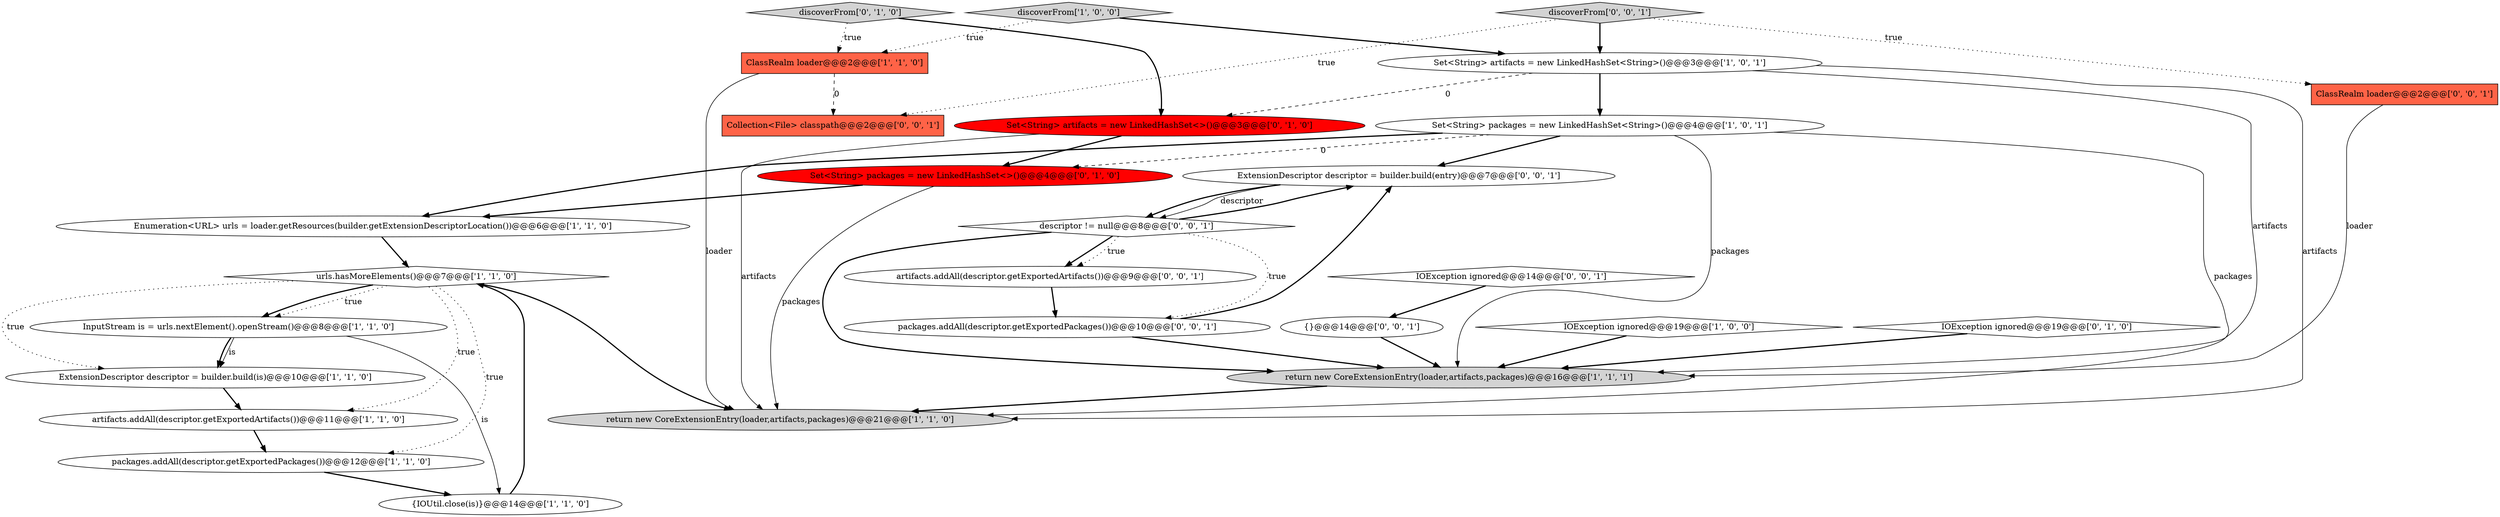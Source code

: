 digraph {
8 [style = filled, label = "return new CoreExtensionEntry(loader,artifacts,packages)@@@16@@@['1', '1', '1']", fillcolor = lightgray, shape = ellipse image = "AAA0AAABBB1BBB"];
10 [style = filled, label = "ExtensionDescriptor descriptor = builder.build(is)@@@10@@@['1', '1', '0']", fillcolor = white, shape = ellipse image = "AAA0AAABBB1BBB"];
0 [style = filled, label = "{IOUtil.close(is)}@@@14@@@['1', '1', '0']", fillcolor = white, shape = ellipse image = "AAA0AAABBB1BBB"];
17 [style = filled, label = "Set<String> packages = new LinkedHashSet<>()@@@4@@@['0', '1', '0']", fillcolor = red, shape = ellipse image = "AAA1AAABBB2BBB"];
25 [style = filled, label = "Collection<File> classpath@@@2@@@['0', '0', '1']", fillcolor = tomato, shape = box image = "AAA0AAABBB3BBB"];
16 [style = filled, label = "discoverFrom['0', '1', '0']", fillcolor = lightgray, shape = diamond image = "AAA0AAABBB2BBB"];
5 [style = filled, label = "urls.hasMoreElements()@@@7@@@['1', '1', '0']", fillcolor = white, shape = diamond image = "AAA0AAABBB1BBB"];
12 [style = filled, label = "artifacts.addAll(descriptor.getExportedArtifacts())@@@11@@@['1', '1', '0']", fillcolor = white, shape = ellipse image = "AAA0AAABBB1BBB"];
24 [style = filled, label = "descriptor != null@@@8@@@['0', '0', '1']", fillcolor = white, shape = diamond image = "AAA0AAABBB3BBB"];
11 [style = filled, label = "Enumeration<URL> urls = loader.getResources(builder.getExtensionDescriptorLocation())@@@6@@@['1', '1', '0']", fillcolor = white, shape = ellipse image = "AAA0AAABBB1BBB"];
4 [style = filled, label = "return new CoreExtensionEntry(loader,artifacts,packages)@@@21@@@['1', '1', '0']", fillcolor = lightgray, shape = ellipse image = "AAA0AAABBB1BBB"];
19 [style = filled, label = "discoverFrom['0', '0', '1']", fillcolor = lightgray, shape = diamond image = "AAA0AAABBB3BBB"];
2 [style = filled, label = "InputStream is = urls.nextElement().openStream()@@@8@@@['1', '1', '0']", fillcolor = white, shape = ellipse image = "AAA0AAABBB1BBB"];
14 [style = filled, label = "IOException ignored@@@19@@@['0', '1', '0']", fillcolor = white, shape = diamond image = "AAA0AAABBB2BBB"];
26 [style = filled, label = "artifacts.addAll(descriptor.getExportedArtifacts())@@@9@@@['0', '0', '1']", fillcolor = white, shape = ellipse image = "AAA0AAABBB3BBB"];
13 [style = filled, label = "ClassRealm loader@@@2@@@['1', '1', '0']", fillcolor = tomato, shape = box image = "AAA0AAABBB1BBB"];
9 [style = filled, label = "discoverFrom['1', '0', '0']", fillcolor = lightgray, shape = diamond image = "AAA0AAABBB1BBB"];
1 [style = filled, label = "IOException ignored@@@19@@@['1', '0', '0']", fillcolor = white, shape = diamond image = "AAA0AAABBB1BBB"];
15 [style = filled, label = "Set<String> artifacts = new LinkedHashSet<>()@@@3@@@['0', '1', '0']", fillcolor = red, shape = ellipse image = "AAA1AAABBB2BBB"];
23 [style = filled, label = "ClassRealm loader@@@2@@@['0', '0', '1']", fillcolor = tomato, shape = box image = "AAA0AAABBB3BBB"];
22 [style = filled, label = "{}@@@14@@@['0', '0', '1']", fillcolor = white, shape = ellipse image = "AAA0AAABBB3BBB"];
21 [style = filled, label = "packages.addAll(descriptor.getExportedPackages())@@@10@@@['0', '0', '1']", fillcolor = white, shape = ellipse image = "AAA0AAABBB3BBB"];
18 [style = filled, label = "ExtensionDescriptor descriptor = builder.build(entry)@@@7@@@['0', '0', '1']", fillcolor = white, shape = ellipse image = "AAA0AAABBB3BBB"];
3 [style = filled, label = "packages.addAll(descriptor.getExportedPackages())@@@12@@@['1', '1', '0']", fillcolor = white, shape = ellipse image = "AAA0AAABBB1BBB"];
6 [style = filled, label = "Set<String> artifacts = new LinkedHashSet<String>()@@@3@@@['1', '0', '1']", fillcolor = white, shape = ellipse image = "AAA0AAABBB1BBB"];
20 [style = filled, label = "IOException ignored@@@14@@@['0', '0', '1']", fillcolor = white, shape = diamond image = "AAA0AAABBB3BBB"];
7 [style = filled, label = "Set<String> packages = new LinkedHashSet<String>()@@@4@@@['1', '0', '1']", fillcolor = white, shape = ellipse image = "AAA0AAABBB1BBB"];
16->15 [style = bold, label=""];
15->4 [style = solid, label="artifacts"];
19->25 [style = dotted, label="true"];
18->24 [style = bold, label=""];
2->10 [style = solid, label="is"];
7->11 [style = bold, label=""];
1->8 [style = bold, label=""];
16->13 [style = dotted, label="true"];
7->17 [style = dashed, label="0"];
5->10 [style = dotted, label="true"];
21->8 [style = bold, label=""];
19->23 [style = dotted, label="true"];
13->4 [style = solid, label="loader"];
7->8 [style = solid, label="packages"];
5->12 [style = dotted, label="true"];
5->3 [style = dotted, label="true"];
6->4 [style = solid, label="artifacts"];
13->25 [style = dashed, label="0"];
2->10 [style = bold, label=""];
19->6 [style = bold, label=""];
24->18 [style = bold, label=""];
6->8 [style = solid, label="artifacts"];
21->18 [style = bold, label=""];
3->0 [style = bold, label=""];
9->6 [style = bold, label=""];
20->22 [style = bold, label=""];
26->21 [style = bold, label=""];
22->8 [style = bold, label=""];
24->26 [style = bold, label=""];
11->5 [style = bold, label=""];
5->2 [style = bold, label=""];
15->17 [style = bold, label=""];
24->26 [style = dotted, label="true"];
6->15 [style = dashed, label="0"];
10->12 [style = bold, label=""];
9->13 [style = dotted, label="true"];
5->4 [style = bold, label=""];
23->8 [style = solid, label="loader"];
2->0 [style = solid, label="is"];
7->18 [style = bold, label=""];
14->8 [style = bold, label=""];
12->3 [style = bold, label=""];
8->4 [style = bold, label=""];
24->8 [style = bold, label=""];
18->24 [style = solid, label="descriptor"];
6->7 [style = bold, label=""];
24->21 [style = dotted, label="true"];
7->4 [style = solid, label="packages"];
17->4 [style = solid, label="packages"];
5->2 [style = dotted, label="true"];
0->5 [style = bold, label=""];
17->11 [style = bold, label=""];
}
